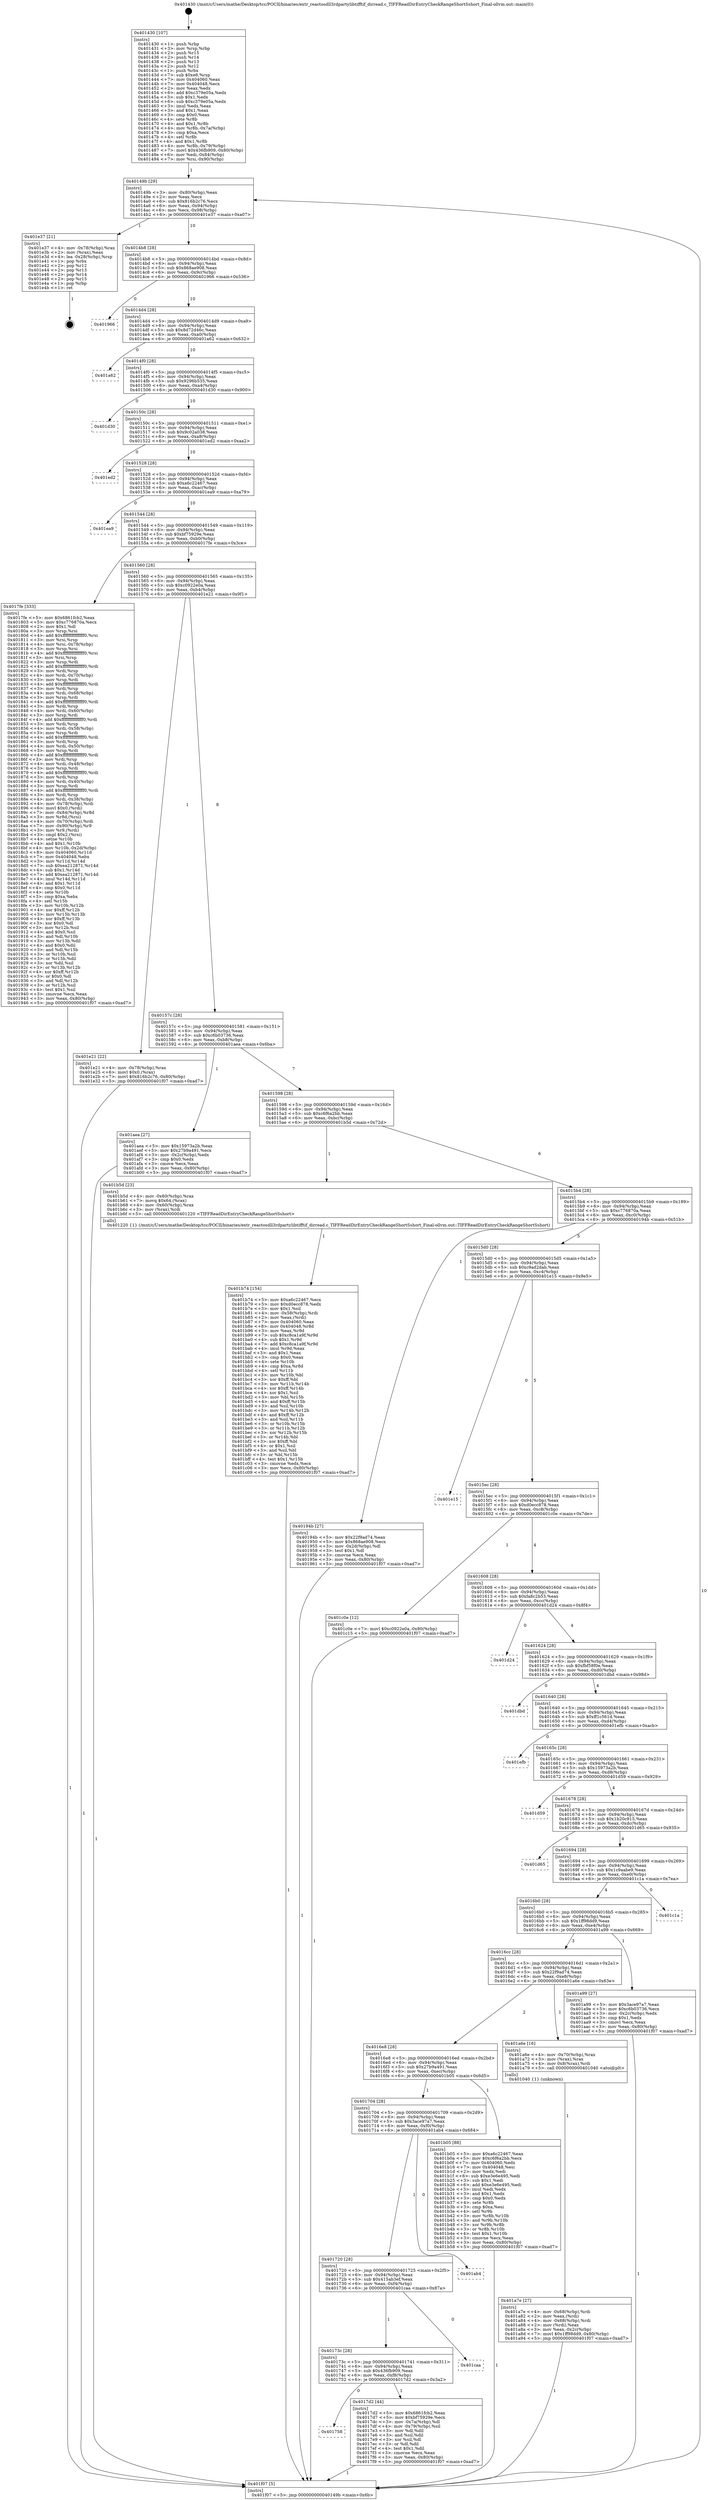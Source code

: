 digraph "0x401430" {
  label = "0x401430 (/mnt/c/Users/mathe/Desktop/tcc/POCII/binaries/extr_reactosdll3rdpartylibtifftif_dirread.c_TIFFReadDirEntryCheckRangeShortSshort_Final-ollvm.out::main(0))"
  labelloc = "t"
  node[shape=record]

  Entry [label="",width=0.3,height=0.3,shape=circle,fillcolor=black,style=filled]
  "0x40149b" [label="{
     0x40149b [29]\l
     | [instrs]\l
     &nbsp;&nbsp;0x40149b \<+3\>: mov -0x80(%rbp),%eax\l
     &nbsp;&nbsp;0x40149e \<+2\>: mov %eax,%ecx\l
     &nbsp;&nbsp;0x4014a0 \<+6\>: sub $0x816b2c76,%ecx\l
     &nbsp;&nbsp;0x4014a6 \<+6\>: mov %eax,-0x94(%rbp)\l
     &nbsp;&nbsp;0x4014ac \<+6\>: mov %ecx,-0x98(%rbp)\l
     &nbsp;&nbsp;0x4014b2 \<+6\>: je 0000000000401e37 \<main+0xa07\>\l
  }"]
  "0x401e37" [label="{
     0x401e37 [21]\l
     | [instrs]\l
     &nbsp;&nbsp;0x401e37 \<+4\>: mov -0x78(%rbp),%rax\l
     &nbsp;&nbsp;0x401e3b \<+2\>: mov (%rax),%eax\l
     &nbsp;&nbsp;0x401e3d \<+4\>: lea -0x28(%rbp),%rsp\l
     &nbsp;&nbsp;0x401e41 \<+1\>: pop %rbx\l
     &nbsp;&nbsp;0x401e42 \<+2\>: pop %r12\l
     &nbsp;&nbsp;0x401e44 \<+2\>: pop %r13\l
     &nbsp;&nbsp;0x401e46 \<+2\>: pop %r14\l
     &nbsp;&nbsp;0x401e48 \<+2\>: pop %r15\l
     &nbsp;&nbsp;0x401e4a \<+1\>: pop %rbp\l
     &nbsp;&nbsp;0x401e4b \<+1\>: ret\l
  }"]
  "0x4014b8" [label="{
     0x4014b8 [28]\l
     | [instrs]\l
     &nbsp;&nbsp;0x4014b8 \<+5\>: jmp 00000000004014bd \<main+0x8d\>\l
     &nbsp;&nbsp;0x4014bd \<+6\>: mov -0x94(%rbp),%eax\l
     &nbsp;&nbsp;0x4014c3 \<+5\>: sub $0x868ae908,%eax\l
     &nbsp;&nbsp;0x4014c8 \<+6\>: mov %eax,-0x9c(%rbp)\l
     &nbsp;&nbsp;0x4014ce \<+6\>: je 0000000000401966 \<main+0x536\>\l
  }"]
  Exit [label="",width=0.3,height=0.3,shape=circle,fillcolor=black,style=filled,peripheries=2]
  "0x401966" [label="{
     0x401966\l
  }", style=dashed]
  "0x4014d4" [label="{
     0x4014d4 [28]\l
     | [instrs]\l
     &nbsp;&nbsp;0x4014d4 \<+5\>: jmp 00000000004014d9 \<main+0xa9\>\l
     &nbsp;&nbsp;0x4014d9 \<+6\>: mov -0x94(%rbp),%eax\l
     &nbsp;&nbsp;0x4014df \<+5\>: sub $0x8d72d46c,%eax\l
     &nbsp;&nbsp;0x4014e4 \<+6\>: mov %eax,-0xa0(%rbp)\l
     &nbsp;&nbsp;0x4014ea \<+6\>: je 0000000000401a62 \<main+0x632\>\l
  }"]
  "0x401b74" [label="{
     0x401b74 [154]\l
     | [instrs]\l
     &nbsp;&nbsp;0x401b74 \<+5\>: mov $0xa6c22467,%ecx\l
     &nbsp;&nbsp;0x401b79 \<+5\>: mov $0xd0ecc878,%edx\l
     &nbsp;&nbsp;0x401b7e \<+3\>: mov $0x1,%sil\l
     &nbsp;&nbsp;0x401b81 \<+4\>: mov -0x58(%rbp),%rdi\l
     &nbsp;&nbsp;0x401b85 \<+2\>: mov %eax,(%rdi)\l
     &nbsp;&nbsp;0x401b87 \<+7\>: mov 0x404060,%eax\l
     &nbsp;&nbsp;0x401b8e \<+8\>: mov 0x404048,%r8d\l
     &nbsp;&nbsp;0x401b96 \<+3\>: mov %eax,%r9d\l
     &nbsp;&nbsp;0x401b99 \<+7\>: sub $0xc8ca1a9f,%r9d\l
     &nbsp;&nbsp;0x401ba0 \<+4\>: sub $0x1,%r9d\l
     &nbsp;&nbsp;0x401ba4 \<+7\>: add $0xc8ca1a9f,%r9d\l
     &nbsp;&nbsp;0x401bab \<+4\>: imul %r9d,%eax\l
     &nbsp;&nbsp;0x401baf \<+3\>: and $0x1,%eax\l
     &nbsp;&nbsp;0x401bb2 \<+3\>: cmp $0x0,%eax\l
     &nbsp;&nbsp;0x401bb5 \<+4\>: sete %r10b\l
     &nbsp;&nbsp;0x401bb9 \<+4\>: cmp $0xa,%r8d\l
     &nbsp;&nbsp;0x401bbd \<+4\>: setl %r11b\l
     &nbsp;&nbsp;0x401bc1 \<+3\>: mov %r10b,%bl\l
     &nbsp;&nbsp;0x401bc4 \<+3\>: xor $0xff,%bl\l
     &nbsp;&nbsp;0x401bc7 \<+3\>: mov %r11b,%r14b\l
     &nbsp;&nbsp;0x401bca \<+4\>: xor $0xff,%r14b\l
     &nbsp;&nbsp;0x401bce \<+4\>: xor $0x1,%sil\l
     &nbsp;&nbsp;0x401bd2 \<+3\>: mov %bl,%r15b\l
     &nbsp;&nbsp;0x401bd5 \<+4\>: and $0xff,%r15b\l
     &nbsp;&nbsp;0x401bd9 \<+3\>: and %sil,%r10b\l
     &nbsp;&nbsp;0x401bdc \<+3\>: mov %r14b,%r12b\l
     &nbsp;&nbsp;0x401bdf \<+4\>: and $0xff,%r12b\l
     &nbsp;&nbsp;0x401be3 \<+3\>: and %sil,%r11b\l
     &nbsp;&nbsp;0x401be6 \<+3\>: or %r10b,%r15b\l
     &nbsp;&nbsp;0x401be9 \<+3\>: or %r11b,%r12b\l
     &nbsp;&nbsp;0x401bec \<+3\>: xor %r12b,%r15b\l
     &nbsp;&nbsp;0x401bef \<+3\>: or %r14b,%bl\l
     &nbsp;&nbsp;0x401bf2 \<+3\>: xor $0xff,%bl\l
     &nbsp;&nbsp;0x401bf5 \<+4\>: or $0x1,%sil\l
     &nbsp;&nbsp;0x401bf9 \<+3\>: and %sil,%bl\l
     &nbsp;&nbsp;0x401bfc \<+3\>: or %bl,%r15b\l
     &nbsp;&nbsp;0x401bff \<+4\>: test $0x1,%r15b\l
     &nbsp;&nbsp;0x401c03 \<+3\>: cmovne %edx,%ecx\l
     &nbsp;&nbsp;0x401c06 \<+3\>: mov %ecx,-0x80(%rbp)\l
     &nbsp;&nbsp;0x401c09 \<+5\>: jmp 0000000000401f07 \<main+0xad7\>\l
  }"]
  "0x401a62" [label="{
     0x401a62\l
  }", style=dashed]
  "0x4014f0" [label="{
     0x4014f0 [28]\l
     | [instrs]\l
     &nbsp;&nbsp;0x4014f0 \<+5\>: jmp 00000000004014f5 \<main+0xc5\>\l
     &nbsp;&nbsp;0x4014f5 \<+6\>: mov -0x94(%rbp),%eax\l
     &nbsp;&nbsp;0x4014fb \<+5\>: sub $0x9296b535,%eax\l
     &nbsp;&nbsp;0x401500 \<+6\>: mov %eax,-0xa4(%rbp)\l
     &nbsp;&nbsp;0x401506 \<+6\>: je 0000000000401d30 \<main+0x900\>\l
  }"]
  "0x401a7e" [label="{
     0x401a7e [27]\l
     | [instrs]\l
     &nbsp;&nbsp;0x401a7e \<+4\>: mov -0x68(%rbp),%rdi\l
     &nbsp;&nbsp;0x401a82 \<+2\>: mov %eax,(%rdi)\l
     &nbsp;&nbsp;0x401a84 \<+4\>: mov -0x68(%rbp),%rdi\l
     &nbsp;&nbsp;0x401a88 \<+2\>: mov (%rdi),%eax\l
     &nbsp;&nbsp;0x401a8a \<+3\>: mov %eax,-0x2c(%rbp)\l
     &nbsp;&nbsp;0x401a8d \<+7\>: movl $0x1ff98dd9,-0x80(%rbp)\l
     &nbsp;&nbsp;0x401a94 \<+5\>: jmp 0000000000401f07 \<main+0xad7\>\l
  }"]
  "0x401d30" [label="{
     0x401d30\l
  }", style=dashed]
  "0x40150c" [label="{
     0x40150c [28]\l
     | [instrs]\l
     &nbsp;&nbsp;0x40150c \<+5\>: jmp 0000000000401511 \<main+0xe1\>\l
     &nbsp;&nbsp;0x401511 \<+6\>: mov -0x94(%rbp),%eax\l
     &nbsp;&nbsp;0x401517 \<+5\>: sub $0x9c02a038,%eax\l
     &nbsp;&nbsp;0x40151c \<+6\>: mov %eax,-0xa8(%rbp)\l
     &nbsp;&nbsp;0x401522 \<+6\>: je 0000000000401ed2 \<main+0xaa2\>\l
  }"]
  "0x401430" [label="{
     0x401430 [107]\l
     | [instrs]\l
     &nbsp;&nbsp;0x401430 \<+1\>: push %rbp\l
     &nbsp;&nbsp;0x401431 \<+3\>: mov %rsp,%rbp\l
     &nbsp;&nbsp;0x401434 \<+2\>: push %r15\l
     &nbsp;&nbsp;0x401436 \<+2\>: push %r14\l
     &nbsp;&nbsp;0x401438 \<+2\>: push %r13\l
     &nbsp;&nbsp;0x40143a \<+2\>: push %r12\l
     &nbsp;&nbsp;0x40143c \<+1\>: push %rbx\l
     &nbsp;&nbsp;0x40143d \<+7\>: sub $0xe8,%rsp\l
     &nbsp;&nbsp;0x401444 \<+7\>: mov 0x404060,%eax\l
     &nbsp;&nbsp;0x40144b \<+7\>: mov 0x404048,%ecx\l
     &nbsp;&nbsp;0x401452 \<+2\>: mov %eax,%edx\l
     &nbsp;&nbsp;0x401454 \<+6\>: add $0xc379e05a,%edx\l
     &nbsp;&nbsp;0x40145a \<+3\>: sub $0x1,%edx\l
     &nbsp;&nbsp;0x40145d \<+6\>: sub $0xc379e05a,%edx\l
     &nbsp;&nbsp;0x401463 \<+3\>: imul %edx,%eax\l
     &nbsp;&nbsp;0x401466 \<+3\>: and $0x1,%eax\l
     &nbsp;&nbsp;0x401469 \<+3\>: cmp $0x0,%eax\l
     &nbsp;&nbsp;0x40146c \<+4\>: sete %r8b\l
     &nbsp;&nbsp;0x401470 \<+4\>: and $0x1,%r8b\l
     &nbsp;&nbsp;0x401474 \<+4\>: mov %r8b,-0x7a(%rbp)\l
     &nbsp;&nbsp;0x401478 \<+3\>: cmp $0xa,%ecx\l
     &nbsp;&nbsp;0x40147b \<+4\>: setl %r8b\l
     &nbsp;&nbsp;0x40147f \<+4\>: and $0x1,%r8b\l
     &nbsp;&nbsp;0x401483 \<+4\>: mov %r8b,-0x79(%rbp)\l
     &nbsp;&nbsp;0x401487 \<+7\>: movl $0x436fb909,-0x80(%rbp)\l
     &nbsp;&nbsp;0x40148e \<+6\>: mov %edi,-0x84(%rbp)\l
     &nbsp;&nbsp;0x401494 \<+7\>: mov %rsi,-0x90(%rbp)\l
  }"]
  "0x401ed2" [label="{
     0x401ed2\l
  }", style=dashed]
  "0x401528" [label="{
     0x401528 [28]\l
     | [instrs]\l
     &nbsp;&nbsp;0x401528 \<+5\>: jmp 000000000040152d \<main+0xfd\>\l
     &nbsp;&nbsp;0x40152d \<+6\>: mov -0x94(%rbp),%eax\l
     &nbsp;&nbsp;0x401533 \<+5\>: sub $0xa6c22467,%eax\l
     &nbsp;&nbsp;0x401538 \<+6\>: mov %eax,-0xac(%rbp)\l
     &nbsp;&nbsp;0x40153e \<+6\>: je 0000000000401ea9 \<main+0xa79\>\l
  }"]
  "0x401f07" [label="{
     0x401f07 [5]\l
     | [instrs]\l
     &nbsp;&nbsp;0x401f07 \<+5\>: jmp 000000000040149b \<main+0x6b\>\l
  }"]
  "0x401ea9" [label="{
     0x401ea9\l
  }", style=dashed]
  "0x401544" [label="{
     0x401544 [28]\l
     | [instrs]\l
     &nbsp;&nbsp;0x401544 \<+5\>: jmp 0000000000401549 \<main+0x119\>\l
     &nbsp;&nbsp;0x401549 \<+6\>: mov -0x94(%rbp),%eax\l
     &nbsp;&nbsp;0x40154f \<+5\>: sub $0xbf75929e,%eax\l
     &nbsp;&nbsp;0x401554 \<+6\>: mov %eax,-0xb0(%rbp)\l
     &nbsp;&nbsp;0x40155a \<+6\>: je 00000000004017fe \<main+0x3ce\>\l
  }"]
  "0x401758" [label="{
     0x401758\l
  }", style=dashed]
  "0x4017fe" [label="{
     0x4017fe [333]\l
     | [instrs]\l
     &nbsp;&nbsp;0x4017fe \<+5\>: mov $0x6861fcb2,%eax\l
     &nbsp;&nbsp;0x401803 \<+5\>: mov $0xc776870a,%ecx\l
     &nbsp;&nbsp;0x401808 \<+2\>: mov $0x1,%dl\l
     &nbsp;&nbsp;0x40180a \<+3\>: mov %rsp,%rsi\l
     &nbsp;&nbsp;0x40180d \<+4\>: add $0xfffffffffffffff0,%rsi\l
     &nbsp;&nbsp;0x401811 \<+3\>: mov %rsi,%rsp\l
     &nbsp;&nbsp;0x401814 \<+4\>: mov %rsi,-0x78(%rbp)\l
     &nbsp;&nbsp;0x401818 \<+3\>: mov %rsp,%rsi\l
     &nbsp;&nbsp;0x40181b \<+4\>: add $0xfffffffffffffff0,%rsi\l
     &nbsp;&nbsp;0x40181f \<+3\>: mov %rsi,%rsp\l
     &nbsp;&nbsp;0x401822 \<+3\>: mov %rsp,%rdi\l
     &nbsp;&nbsp;0x401825 \<+4\>: add $0xfffffffffffffff0,%rdi\l
     &nbsp;&nbsp;0x401829 \<+3\>: mov %rdi,%rsp\l
     &nbsp;&nbsp;0x40182c \<+4\>: mov %rdi,-0x70(%rbp)\l
     &nbsp;&nbsp;0x401830 \<+3\>: mov %rsp,%rdi\l
     &nbsp;&nbsp;0x401833 \<+4\>: add $0xfffffffffffffff0,%rdi\l
     &nbsp;&nbsp;0x401837 \<+3\>: mov %rdi,%rsp\l
     &nbsp;&nbsp;0x40183a \<+4\>: mov %rdi,-0x68(%rbp)\l
     &nbsp;&nbsp;0x40183e \<+3\>: mov %rsp,%rdi\l
     &nbsp;&nbsp;0x401841 \<+4\>: add $0xfffffffffffffff0,%rdi\l
     &nbsp;&nbsp;0x401845 \<+3\>: mov %rdi,%rsp\l
     &nbsp;&nbsp;0x401848 \<+4\>: mov %rdi,-0x60(%rbp)\l
     &nbsp;&nbsp;0x40184c \<+3\>: mov %rsp,%rdi\l
     &nbsp;&nbsp;0x40184f \<+4\>: add $0xfffffffffffffff0,%rdi\l
     &nbsp;&nbsp;0x401853 \<+3\>: mov %rdi,%rsp\l
     &nbsp;&nbsp;0x401856 \<+4\>: mov %rdi,-0x58(%rbp)\l
     &nbsp;&nbsp;0x40185a \<+3\>: mov %rsp,%rdi\l
     &nbsp;&nbsp;0x40185d \<+4\>: add $0xfffffffffffffff0,%rdi\l
     &nbsp;&nbsp;0x401861 \<+3\>: mov %rdi,%rsp\l
     &nbsp;&nbsp;0x401864 \<+4\>: mov %rdi,-0x50(%rbp)\l
     &nbsp;&nbsp;0x401868 \<+3\>: mov %rsp,%rdi\l
     &nbsp;&nbsp;0x40186b \<+4\>: add $0xfffffffffffffff0,%rdi\l
     &nbsp;&nbsp;0x40186f \<+3\>: mov %rdi,%rsp\l
     &nbsp;&nbsp;0x401872 \<+4\>: mov %rdi,-0x48(%rbp)\l
     &nbsp;&nbsp;0x401876 \<+3\>: mov %rsp,%rdi\l
     &nbsp;&nbsp;0x401879 \<+4\>: add $0xfffffffffffffff0,%rdi\l
     &nbsp;&nbsp;0x40187d \<+3\>: mov %rdi,%rsp\l
     &nbsp;&nbsp;0x401880 \<+4\>: mov %rdi,-0x40(%rbp)\l
     &nbsp;&nbsp;0x401884 \<+3\>: mov %rsp,%rdi\l
     &nbsp;&nbsp;0x401887 \<+4\>: add $0xfffffffffffffff0,%rdi\l
     &nbsp;&nbsp;0x40188b \<+3\>: mov %rdi,%rsp\l
     &nbsp;&nbsp;0x40188e \<+4\>: mov %rdi,-0x38(%rbp)\l
     &nbsp;&nbsp;0x401892 \<+4\>: mov -0x78(%rbp),%rdi\l
     &nbsp;&nbsp;0x401896 \<+6\>: movl $0x0,(%rdi)\l
     &nbsp;&nbsp;0x40189c \<+7\>: mov -0x84(%rbp),%r8d\l
     &nbsp;&nbsp;0x4018a3 \<+3\>: mov %r8d,(%rsi)\l
     &nbsp;&nbsp;0x4018a6 \<+4\>: mov -0x70(%rbp),%rdi\l
     &nbsp;&nbsp;0x4018aa \<+7\>: mov -0x90(%rbp),%r9\l
     &nbsp;&nbsp;0x4018b1 \<+3\>: mov %r9,(%rdi)\l
     &nbsp;&nbsp;0x4018b4 \<+3\>: cmpl $0x2,(%rsi)\l
     &nbsp;&nbsp;0x4018b7 \<+4\>: setne %r10b\l
     &nbsp;&nbsp;0x4018bb \<+4\>: and $0x1,%r10b\l
     &nbsp;&nbsp;0x4018bf \<+4\>: mov %r10b,-0x2d(%rbp)\l
     &nbsp;&nbsp;0x4018c3 \<+8\>: mov 0x404060,%r11d\l
     &nbsp;&nbsp;0x4018cb \<+7\>: mov 0x404048,%ebx\l
     &nbsp;&nbsp;0x4018d2 \<+3\>: mov %r11d,%r14d\l
     &nbsp;&nbsp;0x4018d5 \<+7\>: sub $0xea212871,%r14d\l
     &nbsp;&nbsp;0x4018dc \<+4\>: sub $0x1,%r14d\l
     &nbsp;&nbsp;0x4018e0 \<+7\>: add $0xea212871,%r14d\l
     &nbsp;&nbsp;0x4018e7 \<+4\>: imul %r14d,%r11d\l
     &nbsp;&nbsp;0x4018eb \<+4\>: and $0x1,%r11d\l
     &nbsp;&nbsp;0x4018ef \<+4\>: cmp $0x0,%r11d\l
     &nbsp;&nbsp;0x4018f3 \<+4\>: sete %r10b\l
     &nbsp;&nbsp;0x4018f7 \<+3\>: cmp $0xa,%ebx\l
     &nbsp;&nbsp;0x4018fa \<+4\>: setl %r15b\l
     &nbsp;&nbsp;0x4018fe \<+3\>: mov %r10b,%r12b\l
     &nbsp;&nbsp;0x401901 \<+4\>: xor $0xff,%r12b\l
     &nbsp;&nbsp;0x401905 \<+3\>: mov %r15b,%r13b\l
     &nbsp;&nbsp;0x401908 \<+4\>: xor $0xff,%r13b\l
     &nbsp;&nbsp;0x40190c \<+3\>: xor $0x0,%dl\l
     &nbsp;&nbsp;0x40190f \<+3\>: mov %r12b,%sil\l
     &nbsp;&nbsp;0x401912 \<+4\>: and $0x0,%sil\l
     &nbsp;&nbsp;0x401916 \<+3\>: and %dl,%r10b\l
     &nbsp;&nbsp;0x401919 \<+3\>: mov %r13b,%dil\l
     &nbsp;&nbsp;0x40191c \<+4\>: and $0x0,%dil\l
     &nbsp;&nbsp;0x401920 \<+3\>: and %dl,%r15b\l
     &nbsp;&nbsp;0x401923 \<+3\>: or %r10b,%sil\l
     &nbsp;&nbsp;0x401926 \<+3\>: or %r15b,%dil\l
     &nbsp;&nbsp;0x401929 \<+3\>: xor %dil,%sil\l
     &nbsp;&nbsp;0x40192c \<+3\>: or %r13b,%r12b\l
     &nbsp;&nbsp;0x40192f \<+4\>: xor $0xff,%r12b\l
     &nbsp;&nbsp;0x401933 \<+3\>: or $0x0,%dl\l
     &nbsp;&nbsp;0x401936 \<+3\>: and %dl,%r12b\l
     &nbsp;&nbsp;0x401939 \<+3\>: or %r12b,%sil\l
     &nbsp;&nbsp;0x40193c \<+4\>: test $0x1,%sil\l
     &nbsp;&nbsp;0x401940 \<+3\>: cmovne %ecx,%eax\l
     &nbsp;&nbsp;0x401943 \<+3\>: mov %eax,-0x80(%rbp)\l
     &nbsp;&nbsp;0x401946 \<+5\>: jmp 0000000000401f07 \<main+0xad7\>\l
  }"]
  "0x401560" [label="{
     0x401560 [28]\l
     | [instrs]\l
     &nbsp;&nbsp;0x401560 \<+5\>: jmp 0000000000401565 \<main+0x135\>\l
     &nbsp;&nbsp;0x401565 \<+6\>: mov -0x94(%rbp),%eax\l
     &nbsp;&nbsp;0x40156b \<+5\>: sub $0xc0922e0a,%eax\l
     &nbsp;&nbsp;0x401570 \<+6\>: mov %eax,-0xb4(%rbp)\l
     &nbsp;&nbsp;0x401576 \<+6\>: je 0000000000401e21 \<main+0x9f1\>\l
  }"]
  "0x4017d2" [label="{
     0x4017d2 [44]\l
     | [instrs]\l
     &nbsp;&nbsp;0x4017d2 \<+5\>: mov $0x6861fcb2,%eax\l
     &nbsp;&nbsp;0x4017d7 \<+5\>: mov $0xbf75929e,%ecx\l
     &nbsp;&nbsp;0x4017dc \<+3\>: mov -0x7a(%rbp),%dl\l
     &nbsp;&nbsp;0x4017df \<+4\>: mov -0x79(%rbp),%sil\l
     &nbsp;&nbsp;0x4017e3 \<+3\>: mov %dl,%dil\l
     &nbsp;&nbsp;0x4017e6 \<+3\>: and %sil,%dil\l
     &nbsp;&nbsp;0x4017e9 \<+3\>: xor %sil,%dl\l
     &nbsp;&nbsp;0x4017ec \<+3\>: or %dl,%dil\l
     &nbsp;&nbsp;0x4017ef \<+4\>: test $0x1,%dil\l
     &nbsp;&nbsp;0x4017f3 \<+3\>: cmovne %ecx,%eax\l
     &nbsp;&nbsp;0x4017f6 \<+3\>: mov %eax,-0x80(%rbp)\l
     &nbsp;&nbsp;0x4017f9 \<+5\>: jmp 0000000000401f07 \<main+0xad7\>\l
  }"]
  "0x401e21" [label="{
     0x401e21 [22]\l
     | [instrs]\l
     &nbsp;&nbsp;0x401e21 \<+4\>: mov -0x78(%rbp),%rax\l
     &nbsp;&nbsp;0x401e25 \<+6\>: movl $0x0,(%rax)\l
     &nbsp;&nbsp;0x401e2b \<+7\>: movl $0x816b2c76,-0x80(%rbp)\l
     &nbsp;&nbsp;0x401e32 \<+5\>: jmp 0000000000401f07 \<main+0xad7\>\l
  }"]
  "0x40157c" [label="{
     0x40157c [28]\l
     | [instrs]\l
     &nbsp;&nbsp;0x40157c \<+5\>: jmp 0000000000401581 \<main+0x151\>\l
     &nbsp;&nbsp;0x401581 \<+6\>: mov -0x94(%rbp),%eax\l
     &nbsp;&nbsp;0x401587 \<+5\>: sub $0xc6b03736,%eax\l
     &nbsp;&nbsp;0x40158c \<+6\>: mov %eax,-0xb8(%rbp)\l
     &nbsp;&nbsp;0x401592 \<+6\>: je 0000000000401aea \<main+0x6ba\>\l
  }"]
  "0x40173c" [label="{
     0x40173c [28]\l
     | [instrs]\l
     &nbsp;&nbsp;0x40173c \<+5\>: jmp 0000000000401741 \<main+0x311\>\l
     &nbsp;&nbsp;0x401741 \<+6\>: mov -0x94(%rbp),%eax\l
     &nbsp;&nbsp;0x401747 \<+5\>: sub $0x436fb909,%eax\l
     &nbsp;&nbsp;0x40174c \<+6\>: mov %eax,-0xf8(%rbp)\l
     &nbsp;&nbsp;0x401752 \<+6\>: je 00000000004017d2 \<main+0x3a2\>\l
  }"]
  "0x401aea" [label="{
     0x401aea [27]\l
     | [instrs]\l
     &nbsp;&nbsp;0x401aea \<+5\>: mov $0x15973a2b,%eax\l
     &nbsp;&nbsp;0x401aef \<+5\>: mov $0x27b9a491,%ecx\l
     &nbsp;&nbsp;0x401af4 \<+3\>: mov -0x2c(%rbp),%edx\l
     &nbsp;&nbsp;0x401af7 \<+3\>: cmp $0x0,%edx\l
     &nbsp;&nbsp;0x401afa \<+3\>: cmove %ecx,%eax\l
     &nbsp;&nbsp;0x401afd \<+3\>: mov %eax,-0x80(%rbp)\l
     &nbsp;&nbsp;0x401b00 \<+5\>: jmp 0000000000401f07 \<main+0xad7\>\l
  }"]
  "0x401598" [label="{
     0x401598 [28]\l
     | [instrs]\l
     &nbsp;&nbsp;0x401598 \<+5\>: jmp 000000000040159d \<main+0x16d\>\l
     &nbsp;&nbsp;0x40159d \<+6\>: mov -0x94(%rbp),%eax\l
     &nbsp;&nbsp;0x4015a3 \<+5\>: sub $0xc6f6a2bb,%eax\l
     &nbsp;&nbsp;0x4015a8 \<+6\>: mov %eax,-0xbc(%rbp)\l
     &nbsp;&nbsp;0x4015ae \<+6\>: je 0000000000401b5d \<main+0x72d\>\l
  }"]
  "0x401caa" [label="{
     0x401caa\l
  }", style=dashed]
  "0x401b5d" [label="{
     0x401b5d [23]\l
     | [instrs]\l
     &nbsp;&nbsp;0x401b5d \<+4\>: mov -0x60(%rbp),%rax\l
     &nbsp;&nbsp;0x401b61 \<+7\>: movq $0x64,(%rax)\l
     &nbsp;&nbsp;0x401b68 \<+4\>: mov -0x60(%rbp),%rax\l
     &nbsp;&nbsp;0x401b6c \<+3\>: mov (%rax),%rdi\l
     &nbsp;&nbsp;0x401b6f \<+5\>: call 0000000000401220 \<TIFFReadDirEntryCheckRangeShortSshort\>\l
     | [calls]\l
     &nbsp;&nbsp;0x401220 \{1\} (/mnt/c/Users/mathe/Desktop/tcc/POCII/binaries/extr_reactosdll3rdpartylibtifftif_dirread.c_TIFFReadDirEntryCheckRangeShortSshort_Final-ollvm.out::TIFFReadDirEntryCheckRangeShortSshort)\l
  }"]
  "0x4015b4" [label="{
     0x4015b4 [28]\l
     | [instrs]\l
     &nbsp;&nbsp;0x4015b4 \<+5\>: jmp 00000000004015b9 \<main+0x189\>\l
     &nbsp;&nbsp;0x4015b9 \<+6\>: mov -0x94(%rbp),%eax\l
     &nbsp;&nbsp;0x4015bf \<+5\>: sub $0xc776870a,%eax\l
     &nbsp;&nbsp;0x4015c4 \<+6\>: mov %eax,-0xc0(%rbp)\l
     &nbsp;&nbsp;0x4015ca \<+6\>: je 000000000040194b \<main+0x51b\>\l
  }"]
  "0x401720" [label="{
     0x401720 [28]\l
     | [instrs]\l
     &nbsp;&nbsp;0x401720 \<+5\>: jmp 0000000000401725 \<main+0x2f5\>\l
     &nbsp;&nbsp;0x401725 \<+6\>: mov -0x94(%rbp),%eax\l
     &nbsp;&nbsp;0x40172b \<+5\>: sub $0x415ab3ef,%eax\l
     &nbsp;&nbsp;0x401730 \<+6\>: mov %eax,-0xf4(%rbp)\l
     &nbsp;&nbsp;0x401736 \<+6\>: je 0000000000401caa \<main+0x87a\>\l
  }"]
  "0x40194b" [label="{
     0x40194b [27]\l
     | [instrs]\l
     &nbsp;&nbsp;0x40194b \<+5\>: mov $0x22f9ad74,%eax\l
     &nbsp;&nbsp;0x401950 \<+5\>: mov $0x868ae908,%ecx\l
     &nbsp;&nbsp;0x401955 \<+3\>: mov -0x2d(%rbp),%dl\l
     &nbsp;&nbsp;0x401958 \<+3\>: test $0x1,%dl\l
     &nbsp;&nbsp;0x40195b \<+3\>: cmovne %ecx,%eax\l
     &nbsp;&nbsp;0x40195e \<+3\>: mov %eax,-0x80(%rbp)\l
     &nbsp;&nbsp;0x401961 \<+5\>: jmp 0000000000401f07 \<main+0xad7\>\l
  }"]
  "0x4015d0" [label="{
     0x4015d0 [28]\l
     | [instrs]\l
     &nbsp;&nbsp;0x4015d0 \<+5\>: jmp 00000000004015d5 \<main+0x1a5\>\l
     &nbsp;&nbsp;0x4015d5 \<+6\>: mov -0x94(%rbp),%eax\l
     &nbsp;&nbsp;0x4015db \<+5\>: sub $0xc9ad2dab,%eax\l
     &nbsp;&nbsp;0x4015e0 \<+6\>: mov %eax,-0xc4(%rbp)\l
     &nbsp;&nbsp;0x4015e6 \<+6\>: je 0000000000401e15 \<main+0x9e5\>\l
  }"]
  "0x401ab4" [label="{
     0x401ab4\l
  }", style=dashed]
  "0x401e15" [label="{
     0x401e15\l
  }", style=dashed]
  "0x4015ec" [label="{
     0x4015ec [28]\l
     | [instrs]\l
     &nbsp;&nbsp;0x4015ec \<+5\>: jmp 00000000004015f1 \<main+0x1c1\>\l
     &nbsp;&nbsp;0x4015f1 \<+6\>: mov -0x94(%rbp),%eax\l
     &nbsp;&nbsp;0x4015f7 \<+5\>: sub $0xd0ecc878,%eax\l
     &nbsp;&nbsp;0x4015fc \<+6\>: mov %eax,-0xc8(%rbp)\l
     &nbsp;&nbsp;0x401602 \<+6\>: je 0000000000401c0e \<main+0x7de\>\l
  }"]
  "0x401704" [label="{
     0x401704 [28]\l
     | [instrs]\l
     &nbsp;&nbsp;0x401704 \<+5\>: jmp 0000000000401709 \<main+0x2d9\>\l
     &nbsp;&nbsp;0x401709 \<+6\>: mov -0x94(%rbp),%eax\l
     &nbsp;&nbsp;0x40170f \<+5\>: sub $0x3ace97a7,%eax\l
     &nbsp;&nbsp;0x401714 \<+6\>: mov %eax,-0xf0(%rbp)\l
     &nbsp;&nbsp;0x40171a \<+6\>: je 0000000000401ab4 \<main+0x684\>\l
  }"]
  "0x401c0e" [label="{
     0x401c0e [12]\l
     | [instrs]\l
     &nbsp;&nbsp;0x401c0e \<+7\>: movl $0xc0922e0a,-0x80(%rbp)\l
     &nbsp;&nbsp;0x401c15 \<+5\>: jmp 0000000000401f07 \<main+0xad7\>\l
  }"]
  "0x401608" [label="{
     0x401608 [28]\l
     | [instrs]\l
     &nbsp;&nbsp;0x401608 \<+5\>: jmp 000000000040160d \<main+0x1dd\>\l
     &nbsp;&nbsp;0x40160d \<+6\>: mov -0x94(%rbp),%eax\l
     &nbsp;&nbsp;0x401613 \<+5\>: sub $0xfa8c2b53,%eax\l
     &nbsp;&nbsp;0x401618 \<+6\>: mov %eax,-0xcc(%rbp)\l
     &nbsp;&nbsp;0x40161e \<+6\>: je 0000000000401d24 \<main+0x8f4\>\l
  }"]
  "0x401b05" [label="{
     0x401b05 [88]\l
     | [instrs]\l
     &nbsp;&nbsp;0x401b05 \<+5\>: mov $0xa6c22467,%eax\l
     &nbsp;&nbsp;0x401b0a \<+5\>: mov $0xc6f6a2bb,%ecx\l
     &nbsp;&nbsp;0x401b0f \<+7\>: mov 0x404060,%edx\l
     &nbsp;&nbsp;0x401b16 \<+7\>: mov 0x404048,%esi\l
     &nbsp;&nbsp;0x401b1d \<+2\>: mov %edx,%edi\l
     &nbsp;&nbsp;0x401b1f \<+6\>: sub $0xe3e6e495,%edi\l
     &nbsp;&nbsp;0x401b25 \<+3\>: sub $0x1,%edi\l
     &nbsp;&nbsp;0x401b28 \<+6\>: add $0xe3e6e495,%edi\l
     &nbsp;&nbsp;0x401b2e \<+3\>: imul %edi,%edx\l
     &nbsp;&nbsp;0x401b31 \<+3\>: and $0x1,%edx\l
     &nbsp;&nbsp;0x401b34 \<+3\>: cmp $0x0,%edx\l
     &nbsp;&nbsp;0x401b37 \<+4\>: sete %r8b\l
     &nbsp;&nbsp;0x401b3b \<+3\>: cmp $0xa,%esi\l
     &nbsp;&nbsp;0x401b3e \<+4\>: setl %r9b\l
     &nbsp;&nbsp;0x401b42 \<+3\>: mov %r8b,%r10b\l
     &nbsp;&nbsp;0x401b45 \<+3\>: and %r9b,%r10b\l
     &nbsp;&nbsp;0x401b48 \<+3\>: xor %r9b,%r8b\l
     &nbsp;&nbsp;0x401b4b \<+3\>: or %r8b,%r10b\l
     &nbsp;&nbsp;0x401b4e \<+4\>: test $0x1,%r10b\l
     &nbsp;&nbsp;0x401b52 \<+3\>: cmovne %ecx,%eax\l
     &nbsp;&nbsp;0x401b55 \<+3\>: mov %eax,-0x80(%rbp)\l
     &nbsp;&nbsp;0x401b58 \<+5\>: jmp 0000000000401f07 \<main+0xad7\>\l
  }"]
  "0x401d24" [label="{
     0x401d24\l
  }", style=dashed]
  "0x401624" [label="{
     0x401624 [28]\l
     | [instrs]\l
     &nbsp;&nbsp;0x401624 \<+5\>: jmp 0000000000401629 \<main+0x1f9\>\l
     &nbsp;&nbsp;0x401629 \<+6\>: mov -0x94(%rbp),%eax\l
     &nbsp;&nbsp;0x40162f \<+5\>: sub $0xfbf58f0e,%eax\l
     &nbsp;&nbsp;0x401634 \<+6\>: mov %eax,-0xd0(%rbp)\l
     &nbsp;&nbsp;0x40163a \<+6\>: je 0000000000401dbd \<main+0x98d\>\l
  }"]
  "0x4016e8" [label="{
     0x4016e8 [28]\l
     | [instrs]\l
     &nbsp;&nbsp;0x4016e8 \<+5\>: jmp 00000000004016ed \<main+0x2bd\>\l
     &nbsp;&nbsp;0x4016ed \<+6\>: mov -0x94(%rbp),%eax\l
     &nbsp;&nbsp;0x4016f3 \<+5\>: sub $0x27b9a491,%eax\l
     &nbsp;&nbsp;0x4016f8 \<+6\>: mov %eax,-0xec(%rbp)\l
     &nbsp;&nbsp;0x4016fe \<+6\>: je 0000000000401b05 \<main+0x6d5\>\l
  }"]
  "0x401dbd" [label="{
     0x401dbd\l
  }", style=dashed]
  "0x401640" [label="{
     0x401640 [28]\l
     | [instrs]\l
     &nbsp;&nbsp;0x401640 \<+5\>: jmp 0000000000401645 \<main+0x215\>\l
     &nbsp;&nbsp;0x401645 \<+6\>: mov -0x94(%rbp),%eax\l
     &nbsp;&nbsp;0x40164b \<+5\>: sub $0xff1c561d,%eax\l
     &nbsp;&nbsp;0x401650 \<+6\>: mov %eax,-0xd4(%rbp)\l
     &nbsp;&nbsp;0x401656 \<+6\>: je 0000000000401efb \<main+0xacb\>\l
  }"]
  "0x401a6e" [label="{
     0x401a6e [16]\l
     | [instrs]\l
     &nbsp;&nbsp;0x401a6e \<+4\>: mov -0x70(%rbp),%rax\l
     &nbsp;&nbsp;0x401a72 \<+3\>: mov (%rax),%rax\l
     &nbsp;&nbsp;0x401a75 \<+4\>: mov 0x8(%rax),%rdi\l
     &nbsp;&nbsp;0x401a79 \<+5\>: call 0000000000401040 \<atoi@plt\>\l
     | [calls]\l
     &nbsp;&nbsp;0x401040 \{1\} (unknown)\l
  }"]
  "0x401efb" [label="{
     0x401efb\l
  }", style=dashed]
  "0x40165c" [label="{
     0x40165c [28]\l
     | [instrs]\l
     &nbsp;&nbsp;0x40165c \<+5\>: jmp 0000000000401661 \<main+0x231\>\l
     &nbsp;&nbsp;0x401661 \<+6\>: mov -0x94(%rbp),%eax\l
     &nbsp;&nbsp;0x401667 \<+5\>: sub $0x15973a2b,%eax\l
     &nbsp;&nbsp;0x40166c \<+6\>: mov %eax,-0xd8(%rbp)\l
     &nbsp;&nbsp;0x401672 \<+6\>: je 0000000000401d59 \<main+0x929\>\l
  }"]
  "0x4016cc" [label="{
     0x4016cc [28]\l
     | [instrs]\l
     &nbsp;&nbsp;0x4016cc \<+5\>: jmp 00000000004016d1 \<main+0x2a1\>\l
     &nbsp;&nbsp;0x4016d1 \<+6\>: mov -0x94(%rbp),%eax\l
     &nbsp;&nbsp;0x4016d7 \<+5\>: sub $0x22f9ad74,%eax\l
     &nbsp;&nbsp;0x4016dc \<+6\>: mov %eax,-0xe8(%rbp)\l
     &nbsp;&nbsp;0x4016e2 \<+6\>: je 0000000000401a6e \<main+0x63e\>\l
  }"]
  "0x401d59" [label="{
     0x401d59\l
  }", style=dashed]
  "0x401678" [label="{
     0x401678 [28]\l
     | [instrs]\l
     &nbsp;&nbsp;0x401678 \<+5\>: jmp 000000000040167d \<main+0x24d\>\l
     &nbsp;&nbsp;0x40167d \<+6\>: mov -0x94(%rbp),%eax\l
     &nbsp;&nbsp;0x401683 \<+5\>: sub $0x1b20c915,%eax\l
     &nbsp;&nbsp;0x401688 \<+6\>: mov %eax,-0xdc(%rbp)\l
     &nbsp;&nbsp;0x40168e \<+6\>: je 0000000000401d65 \<main+0x935\>\l
  }"]
  "0x401a99" [label="{
     0x401a99 [27]\l
     | [instrs]\l
     &nbsp;&nbsp;0x401a99 \<+5\>: mov $0x3ace97a7,%eax\l
     &nbsp;&nbsp;0x401a9e \<+5\>: mov $0xc6b03736,%ecx\l
     &nbsp;&nbsp;0x401aa3 \<+3\>: mov -0x2c(%rbp),%edx\l
     &nbsp;&nbsp;0x401aa6 \<+3\>: cmp $0x1,%edx\l
     &nbsp;&nbsp;0x401aa9 \<+3\>: cmovl %ecx,%eax\l
     &nbsp;&nbsp;0x401aac \<+3\>: mov %eax,-0x80(%rbp)\l
     &nbsp;&nbsp;0x401aaf \<+5\>: jmp 0000000000401f07 \<main+0xad7\>\l
  }"]
  "0x401d65" [label="{
     0x401d65\l
  }", style=dashed]
  "0x401694" [label="{
     0x401694 [28]\l
     | [instrs]\l
     &nbsp;&nbsp;0x401694 \<+5\>: jmp 0000000000401699 \<main+0x269\>\l
     &nbsp;&nbsp;0x401699 \<+6\>: mov -0x94(%rbp),%eax\l
     &nbsp;&nbsp;0x40169f \<+5\>: sub $0x1c9aabe9,%eax\l
     &nbsp;&nbsp;0x4016a4 \<+6\>: mov %eax,-0xe0(%rbp)\l
     &nbsp;&nbsp;0x4016aa \<+6\>: je 0000000000401c1a \<main+0x7ea\>\l
  }"]
  "0x4016b0" [label="{
     0x4016b0 [28]\l
     | [instrs]\l
     &nbsp;&nbsp;0x4016b0 \<+5\>: jmp 00000000004016b5 \<main+0x285\>\l
     &nbsp;&nbsp;0x4016b5 \<+6\>: mov -0x94(%rbp),%eax\l
     &nbsp;&nbsp;0x4016bb \<+5\>: sub $0x1ff98dd9,%eax\l
     &nbsp;&nbsp;0x4016c0 \<+6\>: mov %eax,-0xe4(%rbp)\l
     &nbsp;&nbsp;0x4016c6 \<+6\>: je 0000000000401a99 \<main+0x669\>\l
  }"]
  "0x401c1a" [label="{
     0x401c1a\l
  }", style=dashed]
  Entry -> "0x401430" [label=" 1"]
  "0x40149b" -> "0x401e37" [label=" 1"]
  "0x40149b" -> "0x4014b8" [label=" 10"]
  "0x401e37" -> Exit [label=" 1"]
  "0x4014b8" -> "0x401966" [label=" 0"]
  "0x4014b8" -> "0x4014d4" [label=" 10"]
  "0x401e21" -> "0x401f07" [label=" 1"]
  "0x4014d4" -> "0x401a62" [label=" 0"]
  "0x4014d4" -> "0x4014f0" [label=" 10"]
  "0x401c0e" -> "0x401f07" [label=" 1"]
  "0x4014f0" -> "0x401d30" [label=" 0"]
  "0x4014f0" -> "0x40150c" [label=" 10"]
  "0x401b74" -> "0x401f07" [label=" 1"]
  "0x40150c" -> "0x401ed2" [label=" 0"]
  "0x40150c" -> "0x401528" [label=" 10"]
  "0x401b05" -> "0x401f07" [label=" 1"]
  "0x401528" -> "0x401ea9" [label=" 0"]
  "0x401528" -> "0x401544" [label=" 10"]
  "0x401aea" -> "0x401f07" [label=" 1"]
  "0x401544" -> "0x4017fe" [label=" 1"]
  "0x401544" -> "0x401560" [label=" 9"]
  "0x401a99" -> "0x401f07" [label=" 1"]
  "0x401560" -> "0x401e21" [label=" 1"]
  "0x401560" -> "0x40157c" [label=" 8"]
  "0x401a7e" -> "0x401f07" [label=" 1"]
  "0x40157c" -> "0x401aea" [label=" 1"]
  "0x40157c" -> "0x401598" [label=" 7"]
  "0x40194b" -> "0x401f07" [label=" 1"]
  "0x401598" -> "0x401b5d" [label=" 1"]
  "0x401598" -> "0x4015b4" [label=" 6"]
  "0x4017fe" -> "0x401f07" [label=" 1"]
  "0x4015b4" -> "0x40194b" [label=" 1"]
  "0x4015b4" -> "0x4015d0" [label=" 5"]
  "0x401f07" -> "0x40149b" [label=" 10"]
  "0x4015d0" -> "0x401e15" [label=" 0"]
  "0x4015d0" -> "0x4015ec" [label=" 5"]
  "0x401430" -> "0x40149b" [label=" 1"]
  "0x4015ec" -> "0x401c0e" [label=" 1"]
  "0x4015ec" -> "0x401608" [label=" 4"]
  "0x40173c" -> "0x401758" [label=" 0"]
  "0x401608" -> "0x401d24" [label=" 0"]
  "0x401608" -> "0x401624" [label=" 4"]
  "0x40173c" -> "0x4017d2" [label=" 1"]
  "0x401624" -> "0x401dbd" [label=" 0"]
  "0x401624" -> "0x401640" [label=" 4"]
  "0x401720" -> "0x40173c" [label=" 1"]
  "0x401640" -> "0x401efb" [label=" 0"]
  "0x401640" -> "0x40165c" [label=" 4"]
  "0x401720" -> "0x401caa" [label=" 0"]
  "0x40165c" -> "0x401d59" [label=" 0"]
  "0x40165c" -> "0x401678" [label=" 4"]
  "0x401704" -> "0x401720" [label=" 1"]
  "0x401678" -> "0x401d65" [label=" 0"]
  "0x401678" -> "0x401694" [label=" 4"]
  "0x401704" -> "0x401ab4" [label=" 0"]
  "0x401694" -> "0x401c1a" [label=" 0"]
  "0x401694" -> "0x4016b0" [label=" 4"]
  "0x4017d2" -> "0x401f07" [label=" 1"]
  "0x4016b0" -> "0x401a99" [label=" 1"]
  "0x4016b0" -> "0x4016cc" [label=" 3"]
  "0x401b5d" -> "0x401b74" [label=" 1"]
  "0x4016cc" -> "0x401a6e" [label=" 1"]
  "0x4016cc" -> "0x4016e8" [label=" 2"]
  "0x401a6e" -> "0x401a7e" [label=" 1"]
  "0x4016e8" -> "0x401b05" [label=" 1"]
  "0x4016e8" -> "0x401704" [label=" 1"]
}
